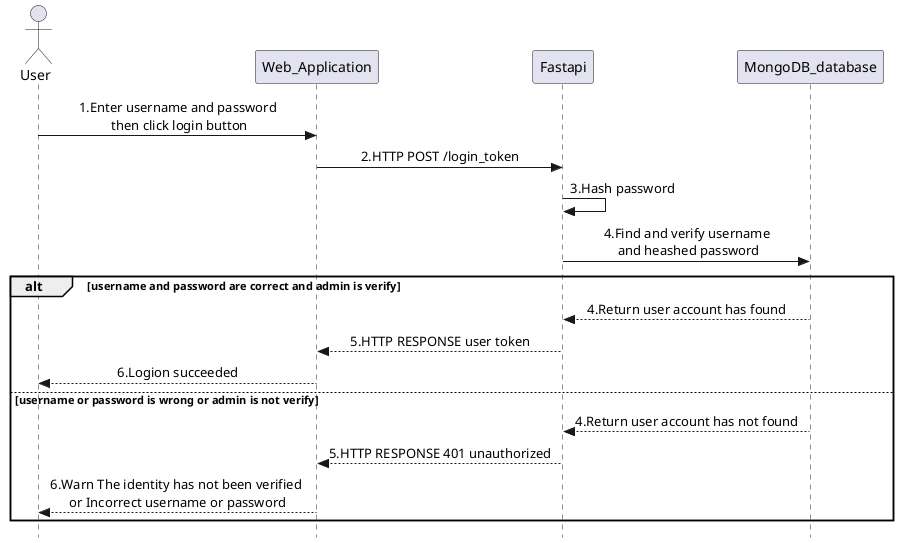 @startuml Roof_Surface_Login
skinparam Style strictuml
skinparam SequenceMessageAlignment center
actor User as user
participant Web_Application as web_app
participant Fastapi as fastapi
participant MongoDB_database as base
user -> web_app : 1.Enter username and password\n then click login button
web_app -> fastapi : 2.HTTP POST /login_token  
fastapi -> fastapi :3.Hash password
fastapi -> base : 4.Find and verify username\n and heashed password
alt username and password are correct and admin is verify
    base --> fastapi : 4.Return user account has found
    fastapi --> web_app : 5.HTTP RESPONSE user token
    web_app --> user : 6.Logion succeeded
else username or password is wrong or admin is not verify
    base --> fastapi : 4.Return user account has not found
    fastapi --> web_app : 5.HTTP RESPONSE 401 unauthorized
    web_app --> user : 6.Warn The identity has not been verified \nor Incorrect username or password
end
@enduml